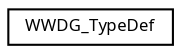 digraph "Graphical Class Hierarchy"
{
  edge [fontname="Sans",fontsize="8",labelfontname="Sans",labelfontsize="8"];
  node [fontname="Sans",fontsize="8",shape=record];
  rankdir="LR";
  Node1 [label="WWDG_TypeDef",height=0.2,width=0.4,color="black", fillcolor="white", style="filled",URL="$struct_w_w_d_g___type_def.html",tooltip="Window WATCHDOG. "];
}

